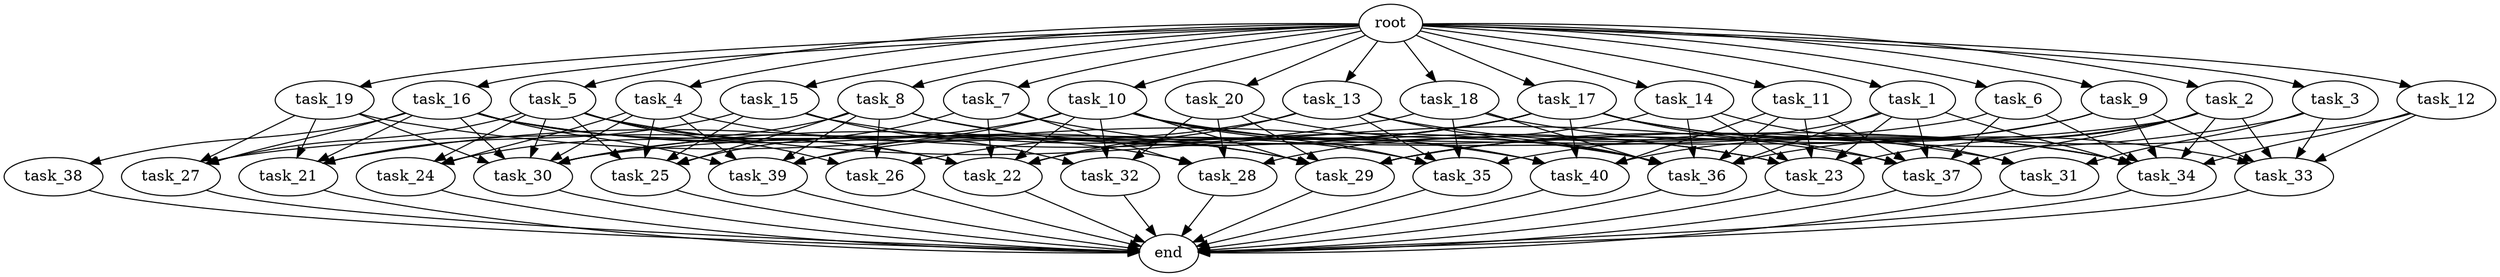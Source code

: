 digraph G {
  root [size="0.000000e+00"];
  task_1 [size="9.210644e+09"];
  task_2 [size="1.326068e+10"];
  task_3 [size="5.336643e+10"];
  task_4 [size="8.510993e+10"];
  task_5 [size="2.991440e+10"];
  task_6 [size="1.368038e+10"];
  task_7 [size="4.846304e+10"];
  task_8 [size="6.972307e+10"];
  task_9 [size="7.726298e+10"];
  task_10 [size="6.076112e+10"];
  task_11 [size="9.697558e+10"];
  task_12 [size="4.764892e+10"];
  task_13 [size="5.101254e+10"];
  task_14 [size="4.909104e+10"];
  task_15 [size="2.946346e+10"];
  task_16 [size="4.287604e+10"];
  task_17 [size="6.052358e+10"];
  task_18 [size="2.389182e+10"];
  task_19 [size="7.886392e+10"];
  task_20 [size="7.978312e+09"];
  task_21 [size="9.179789e+10"];
  task_22 [size="4.993671e+10"];
  task_23 [size="6.147047e+10"];
  task_24 [size="1.112876e+10"];
  task_25 [size="9.858748e+10"];
  task_26 [size="1.222020e+10"];
  task_27 [size="5.776376e+10"];
  task_28 [size="2.863394e+10"];
  task_29 [size="2.495786e+10"];
  task_30 [size="1.518366e+10"];
  task_31 [size="3.484163e+10"];
  task_32 [size="8.769909e+10"];
  task_33 [size="7.622754e+09"];
  task_34 [size="2.375448e+10"];
  task_35 [size="9.200893e+10"];
  task_36 [size="2.178732e+10"];
  task_37 [size="5.149403e+09"];
  task_38 [size="5.968523e+10"];
  task_39 [size="4.333991e+10"];
  task_40 [size="6.619234e+10"];
  end [size="0.000000e+00"];

  root -> task_1 [size="1.000000e-12"];
  root -> task_2 [size="1.000000e-12"];
  root -> task_3 [size="1.000000e-12"];
  root -> task_4 [size="1.000000e-12"];
  root -> task_5 [size="1.000000e-12"];
  root -> task_6 [size="1.000000e-12"];
  root -> task_7 [size="1.000000e-12"];
  root -> task_8 [size="1.000000e-12"];
  root -> task_9 [size="1.000000e-12"];
  root -> task_10 [size="1.000000e-12"];
  root -> task_11 [size="1.000000e-12"];
  root -> task_12 [size="1.000000e-12"];
  root -> task_13 [size="1.000000e-12"];
  root -> task_14 [size="1.000000e-12"];
  root -> task_15 [size="1.000000e-12"];
  root -> task_16 [size="1.000000e-12"];
  root -> task_17 [size="1.000000e-12"];
  root -> task_18 [size="1.000000e-12"];
  root -> task_19 [size="1.000000e-12"];
  root -> task_20 [size="1.000000e-12"];
  task_1 -> task_23 [size="1.024508e+08"];
  task_1 -> task_29 [size="3.565409e+07"];
  task_1 -> task_34 [size="2.969311e+07"];
  task_1 -> task_36 [size="2.723415e+07"];
  task_1 -> task_37 [size="8.582338e+06"];
  task_2 -> task_23 [size="1.024508e+08"];
  task_2 -> task_30 [size="2.169094e+07"];
  task_2 -> task_33 [size="1.524551e+07"];
  task_2 -> task_34 [size="2.969311e+07"];
  task_2 -> task_36 [size="2.723415e+07"];
  task_2 -> task_37 [size="8.582338e+06"];
  task_3 -> task_29 [size="3.565409e+07"];
  task_3 -> task_31 [size="1.161388e+08"];
  task_3 -> task_33 [size="1.524551e+07"];
  task_4 -> task_24 [size="3.709588e+07"];
  task_4 -> task_25 [size="1.971750e+08"];
  task_4 -> task_29 [size="3.565409e+07"];
  task_4 -> task_30 [size="2.169094e+07"];
  task_4 -> task_39 [size="8.667983e+07"];
  task_5 -> task_22 [size="8.322785e+07"];
  task_5 -> task_24 [size="3.709588e+07"];
  task_5 -> task_25 [size="1.971750e+08"];
  task_5 -> task_26 [size="4.073401e+07"];
  task_5 -> task_27 [size="1.444094e+08"];
  task_5 -> task_30 [size="2.169094e+07"];
  task_5 -> task_37 [size="8.582338e+06"];
  task_6 -> task_27 [size="1.444094e+08"];
  task_6 -> task_34 [size="2.969311e+07"];
  task_6 -> task_37 [size="8.582338e+06"];
  task_7 -> task_22 [size="8.322785e+07"];
  task_7 -> task_23 [size="1.024508e+08"];
  task_7 -> task_25 [size="1.971750e+08"];
  task_7 -> task_28 [size="7.158486e+07"];
  task_8 -> task_23 [size="1.024508e+08"];
  task_8 -> task_24 [size="3.709588e+07"];
  task_8 -> task_25 [size="1.971750e+08"];
  task_8 -> task_26 [size="4.073401e+07"];
  task_8 -> task_35 [size="1.840179e+08"];
  task_8 -> task_39 [size="8.667983e+07"];
  task_9 -> task_29 [size="3.565409e+07"];
  task_9 -> task_33 [size="1.524551e+07"];
  task_9 -> task_34 [size="2.969311e+07"];
  task_9 -> task_40 [size="1.323847e+08"];
  task_10 -> task_22 [size="8.322785e+07"];
  task_10 -> task_29 [size="3.565409e+07"];
  task_10 -> task_30 [size="2.169094e+07"];
  task_10 -> task_31 [size="1.161388e+08"];
  task_10 -> task_32 [size="2.923303e+08"];
  task_10 -> task_35 [size="1.840179e+08"];
  task_10 -> task_39 [size="8.667983e+07"];
  task_10 -> task_40 [size="1.323847e+08"];
  task_11 -> task_23 [size="1.024508e+08"];
  task_11 -> task_36 [size="2.723415e+07"];
  task_11 -> task_37 [size="8.582338e+06"];
  task_11 -> task_40 [size="1.323847e+08"];
  task_12 -> task_33 [size="1.524551e+07"];
  task_12 -> task_34 [size="2.969311e+07"];
  task_12 -> task_35 [size="1.840179e+08"];
  task_13 -> task_22 [size="8.322785e+07"];
  task_13 -> task_34 [size="2.969311e+07"];
  task_13 -> task_35 [size="1.840179e+08"];
  task_13 -> task_36 [size="2.723415e+07"];
  task_13 -> task_39 [size="8.667983e+07"];
  task_14 -> task_23 [size="1.024508e+08"];
  task_14 -> task_28 [size="7.158486e+07"];
  task_14 -> task_31 [size="1.161388e+08"];
  task_14 -> task_36 [size="2.723415e+07"];
  task_15 -> task_21 [size="2.294947e+08"];
  task_15 -> task_25 [size="1.971750e+08"];
  task_15 -> task_32 [size="2.923303e+08"];
  task_15 -> task_36 [size="2.723415e+07"];
  task_16 -> task_21 [size="2.294947e+08"];
  task_16 -> task_22 [size="8.322785e+07"];
  task_16 -> task_27 [size="1.444094e+08"];
  task_16 -> task_28 [size="7.158486e+07"];
  task_16 -> task_29 [size="3.565409e+07"];
  task_16 -> task_30 [size="2.169094e+07"];
  task_16 -> task_38 [size="5.968523e+08"];
  task_16 -> task_39 [size="8.667983e+07"];
  task_17 -> task_22 [size="8.322785e+07"];
  task_17 -> task_26 [size="4.073401e+07"];
  task_17 -> task_30 [size="2.169094e+07"];
  task_17 -> task_33 [size="1.524551e+07"];
  task_17 -> task_34 [size="2.969311e+07"];
  task_17 -> task_37 [size="8.582338e+06"];
  task_17 -> task_40 [size="1.323847e+08"];
  task_18 -> task_21 [size="2.294947e+08"];
  task_18 -> task_34 [size="2.969311e+07"];
  task_18 -> task_35 [size="1.840179e+08"];
  task_18 -> task_36 [size="2.723415e+07"];
  task_19 -> task_21 [size="2.294947e+08"];
  task_19 -> task_27 [size="1.444094e+08"];
  task_19 -> task_30 [size="2.169094e+07"];
  task_19 -> task_40 [size="1.323847e+08"];
  task_20 -> task_28 [size="7.158486e+07"];
  task_20 -> task_29 [size="3.565409e+07"];
  task_20 -> task_32 [size="2.923303e+08"];
  task_20 -> task_36 [size="2.723415e+07"];
  task_21 -> end [size="1.000000e-12"];
  task_22 -> end [size="1.000000e-12"];
  task_23 -> end [size="1.000000e-12"];
  task_24 -> end [size="1.000000e-12"];
  task_25 -> end [size="1.000000e-12"];
  task_26 -> end [size="1.000000e-12"];
  task_27 -> end [size="1.000000e-12"];
  task_28 -> end [size="1.000000e-12"];
  task_29 -> end [size="1.000000e-12"];
  task_30 -> end [size="1.000000e-12"];
  task_31 -> end [size="1.000000e-12"];
  task_32 -> end [size="1.000000e-12"];
  task_33 -> end [size="1.000000e-12"];
  task_34 -> end [size="1.000000e-12"];
  task_35 -> end [size="1.000000e-12"];
  task_36 -> end [size="1.000000e-12"];
  task_37 -> end [size="1.000000e-12"];
  task_38 -> end [size="1.000000e-12"];
  task_39 -> end [size="1.000000e-12"];
  task_40 -> end [size="1.000000e-12"];
}
